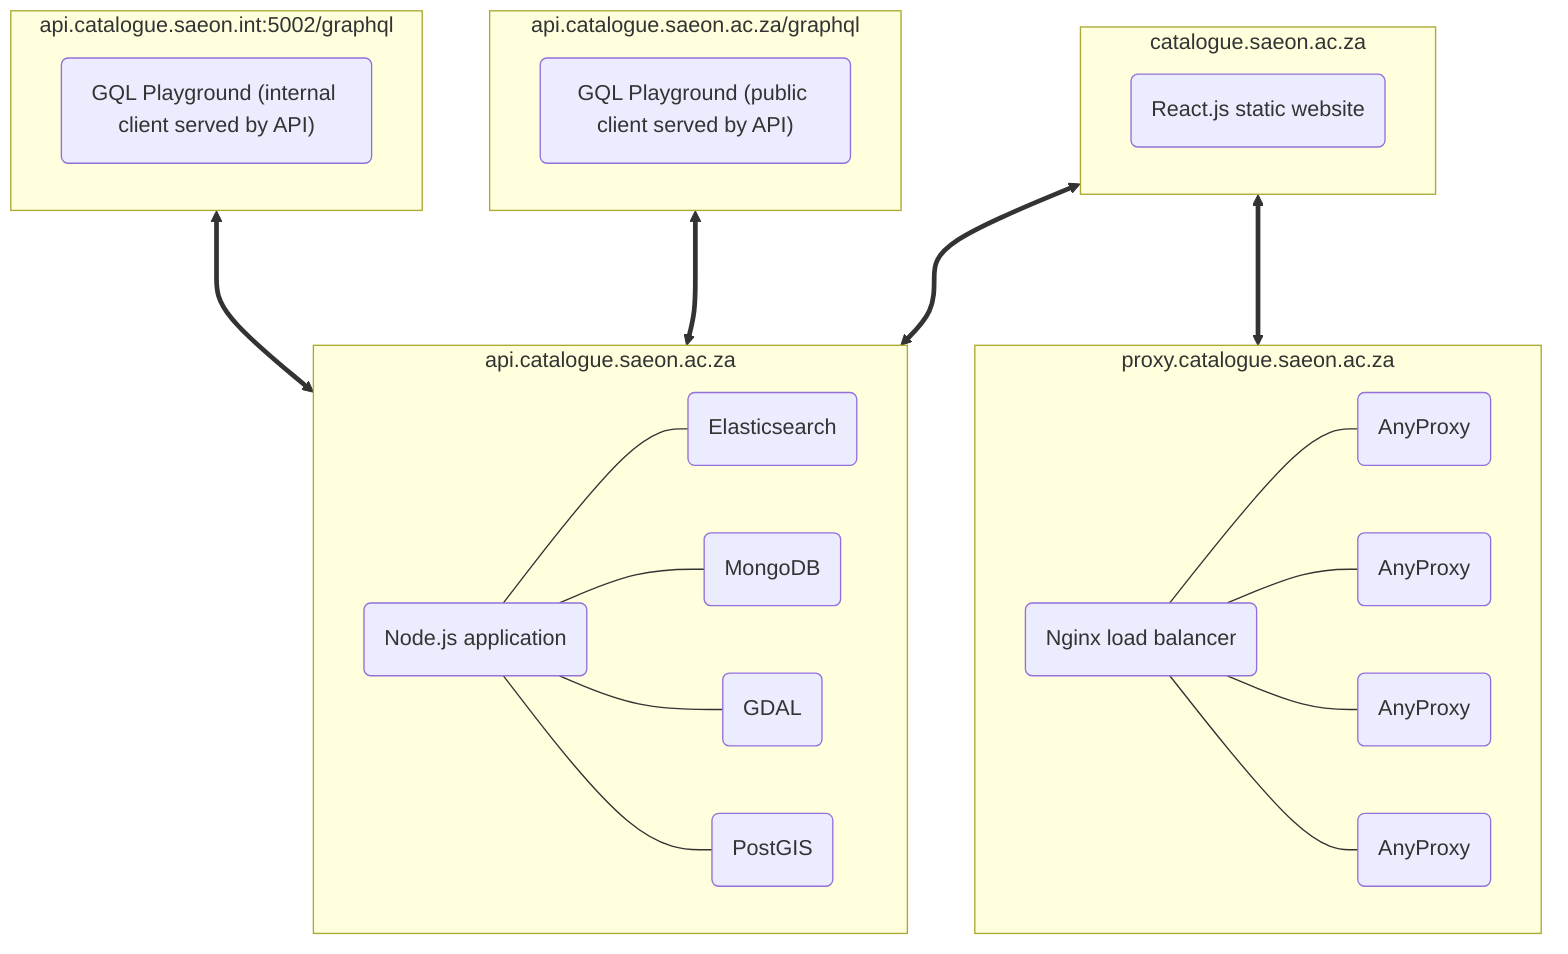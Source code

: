 flowchart TD
  subgraph client ["catalogue.saeon.ac.za"]
      _client("React.js static website")
  end

  subgraph gql_public ["api.catalogue.saeon.ac.za/graphql"]
    _gql1("GQL Playground (public client served by API)")
  end

  subgraph gql_internal ["api.catalogue.saeon.int:5002/graphql"]
    _gql2("GQL Playground (internal client served by API)")
  end
  
  subgraph api ["api.catalogue.saeon.ac.za"]
      _api("Node.js application")
      _mongo("MongoDB")
      _postgis("PostGIS")
      _gdal("GDAL")
      _elasticsearch("Elasticsearch")

      _api --- _elasticsearch
      _api --- _mongo
      _api --- _gdal
      _api --- _postgis
  end

  subgraph public_proxy ["proxy.catalogue.saeon.ac.za"]
      _proxy("Nginx load balancer")
      _proxy --- _proxy_1("AnyProxy")
      _proxy --- _proxy_2("AnyProxy")
      _proxy --- _proxy_3("AnyProxy")
      _proxy --- _proxy_4("AnyProxy")
  end

  gql_internal <===> api
  gql_public <===> api
  client <===> api
  client <===> public_proxy